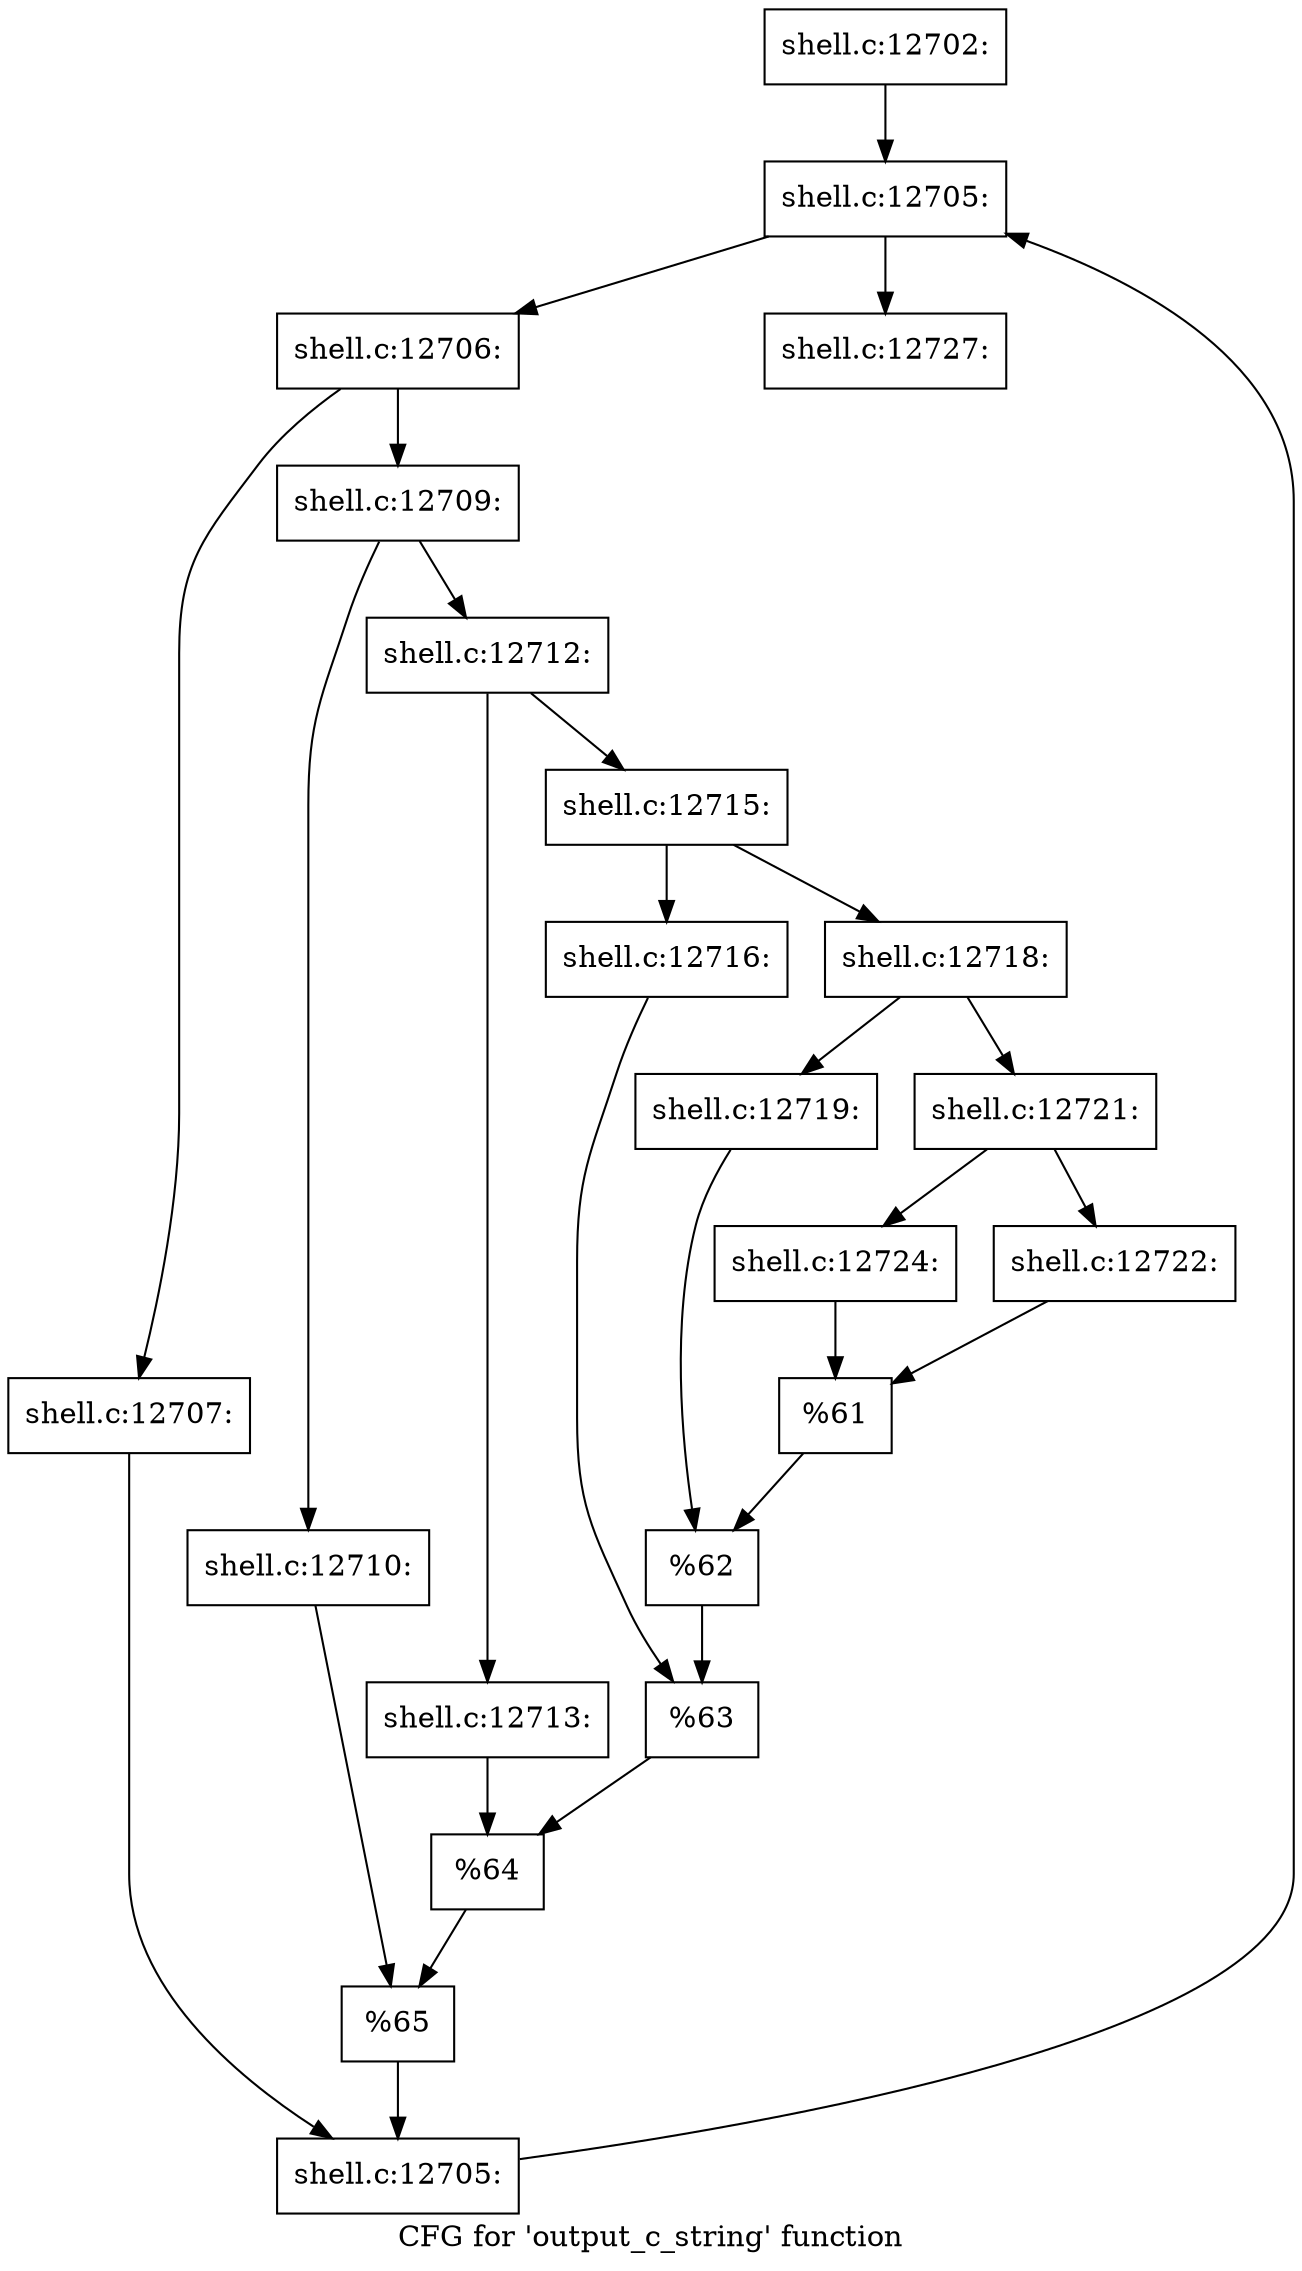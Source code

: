 digraph "CFG for 'output_c_string' function" {
	label="CFG for 'output_c_string' function";

	Node0x5602772e0510 [shape=record,label="{shell.c:12702:}"];
	Node0x5602772e0510 -> Node0x5602772f1b20;
	Node0x5602772f1b20 [shape=record,label="{shell.c:12705:}"];
	Node0x5602772f1b20 -> Node0x5602772f2b80;
	Node0x5602772f1b20 -> Node0x5602772f25a0;
	Node0x5602772f2b80 [shape=record,label="{shell.c:12706:}"];
	Node0x5602772f2b80 -> Node0x5602772f2d90;
	Node0x5602772f2b80 -> Node0x5602772f2e30;
	Node0x5602772f2d90 [shape=record,label="{shell.c:12707:}"];
	Node0x5602772f2d90 -> Node0x5602772f2de0;
	Node0x5602772f2e30 [shape=record,label="{shell.c:12709:}"];
	Node0x5602772f2e30 -> Node0x5602772f3690;
	Node0x5602772f2e30 -> Node0x5602772f3730;
	Node0x5602772f3690 [shape=record,label="{shell.c:12710:}"];
	Node0x5602772f3690 -> Node0x5602772f36e0;
	Node0x5602772f3730 [shape=record,label="{shell.c:12712:}"];
	Node0x5602772f3730 -> Node0x5602772f3f20;
	Node0x5602772f3730 -> Node0x5602772f3fc0;
	Node0x5602772f3f20 [shape=record,label="{shell.c:12713:}"];
	Node0x5602772f3f20 -> Node0x5602772f3f70;
	Node0x5602772f3fc0 [shape=record,label="{shell.c:12715:}"];
	Node0x5602772f3fc0 -> Node0x5602772f47b0;
	Node0x5602772f3fc0 -> Node0x5602772f4850;
	Node0x5602772f47b0 [shape=record,label="{shell.c:12716:}"];
	Node0x5602772f47b0 -> Node0x5602772f4800;
	Node0x5602772f4850 [shape=record,label="{shell.c:12718:}"];
	Node0x5602772f4850 -> Node0x5602772f5040;
	Node0x5602772f4850 -> Node0x5602772f50e0;
	Node0x5602772f5040 [shape=record,label="{shell.c:12719:}"];
	Node0x5602772f5040 -> Node0x5602772f5090;
	Node0x5602772f50e0 [shape=record,label="{shell.c:12721:}"];
	Node0x5602772f50e0 -> Node0x5602772f5970;
	Node0x5602772f50e0 -> Node0x5602772f58d0;
	Node0x5602772f58d0 [shape=record,label="{shell.c:12722:}"];
	Node0x5602772f58d0 -> Node0x5602772f5920;
	Node0x5602772f5970 [shape=record,label="{shell.c:12724:}"];
	Node0x5602772f5970 -> Node0x5602772f5920;
	Node0x5602772f5920 [shape=record,label="{%61}"];
	Node0x5602772f5920 -> Node0x5602772f5090;
	Node0x5602772f5090 [shape=record,label="{%62}"];
	Node0x5602772f5090 -> Node0x5602772f4800;
	Node0x5602772f4800 [shape=record,label="{%63}"];
	Node0x5602772f4800 -> Node0x5602772f3f70;
	Node0x5602772f3f70 [shape=record,label="{%64}"];
	Node0x5602772f3f70 -> Node0x5602772f36e0;
	Node0x5602772f36e0 [shape=record,label="{%65}"];
	Node0x5602772f36e0 -> Node0x5602772f2de0;
	Node0x5602772f2de0 [shape=record,label="{shell.c:12705:}"];
	Node0x5602772f2de0 -> Node0x5602772f1b20;
	Node0x5602772f25a0 [shape=record,label="{shell.c:12727:}"];
}
